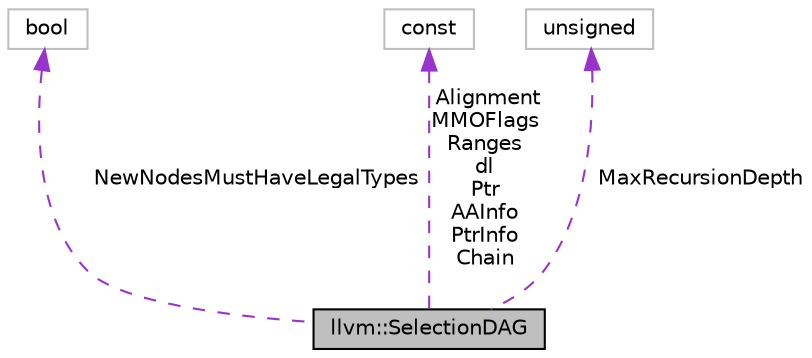 digraph "llvm::SelectionDAG"
{
 // LATEX_PDF_SIZE
  bgcolor="transparent";
  edge [fontname="Helvetica",fontsize="10",labelfontname="Helvetica",labelfontsize="10"];
  node [fontname="Helvetica",fontsize="10",shape=record];
  Node1 [label="llvm::SelectionDAG",height=0.2,width=0.4,color="black", fillcolor="grey75", style="filled", fontcolor="black",tooltip="This is used to represent a portion of an LLVM function in a low-level Data Dependence DAG representa..."];
  Node2 -> Node1 [dir="back",color="darkorchid3",fontsize="10",style="dashed",label=" NewNodesMustHaveLegalTypes" ,fontname="Helvetica"];
  Node2 [label="bool",height=0.2,width=0.4,color="grey75",tooltip=" "];
  Node3 -> Node1 [dir="back",color="darkorchid3",fontsize="10",style="dashed",label=" Alignment\nMMOFlags\nRanges\ndl\nPtr\nAAInfo\nPtrInfo\nChain" ,fontname="Helvetica"];
  Node3 [label="const",height=0.2,width=0.4,color="grey75",tooltip=" "];
  Node4 -> Node1 [dir="back",color="darkorchid3",fontsize="10",style="dashed",label=" MaxRecursionDepth" ,fontname="Helvetica"];
  Node4 [label="unsigned",height=0.2,width=0.4,color="grey75",tooltip=" "];
}
